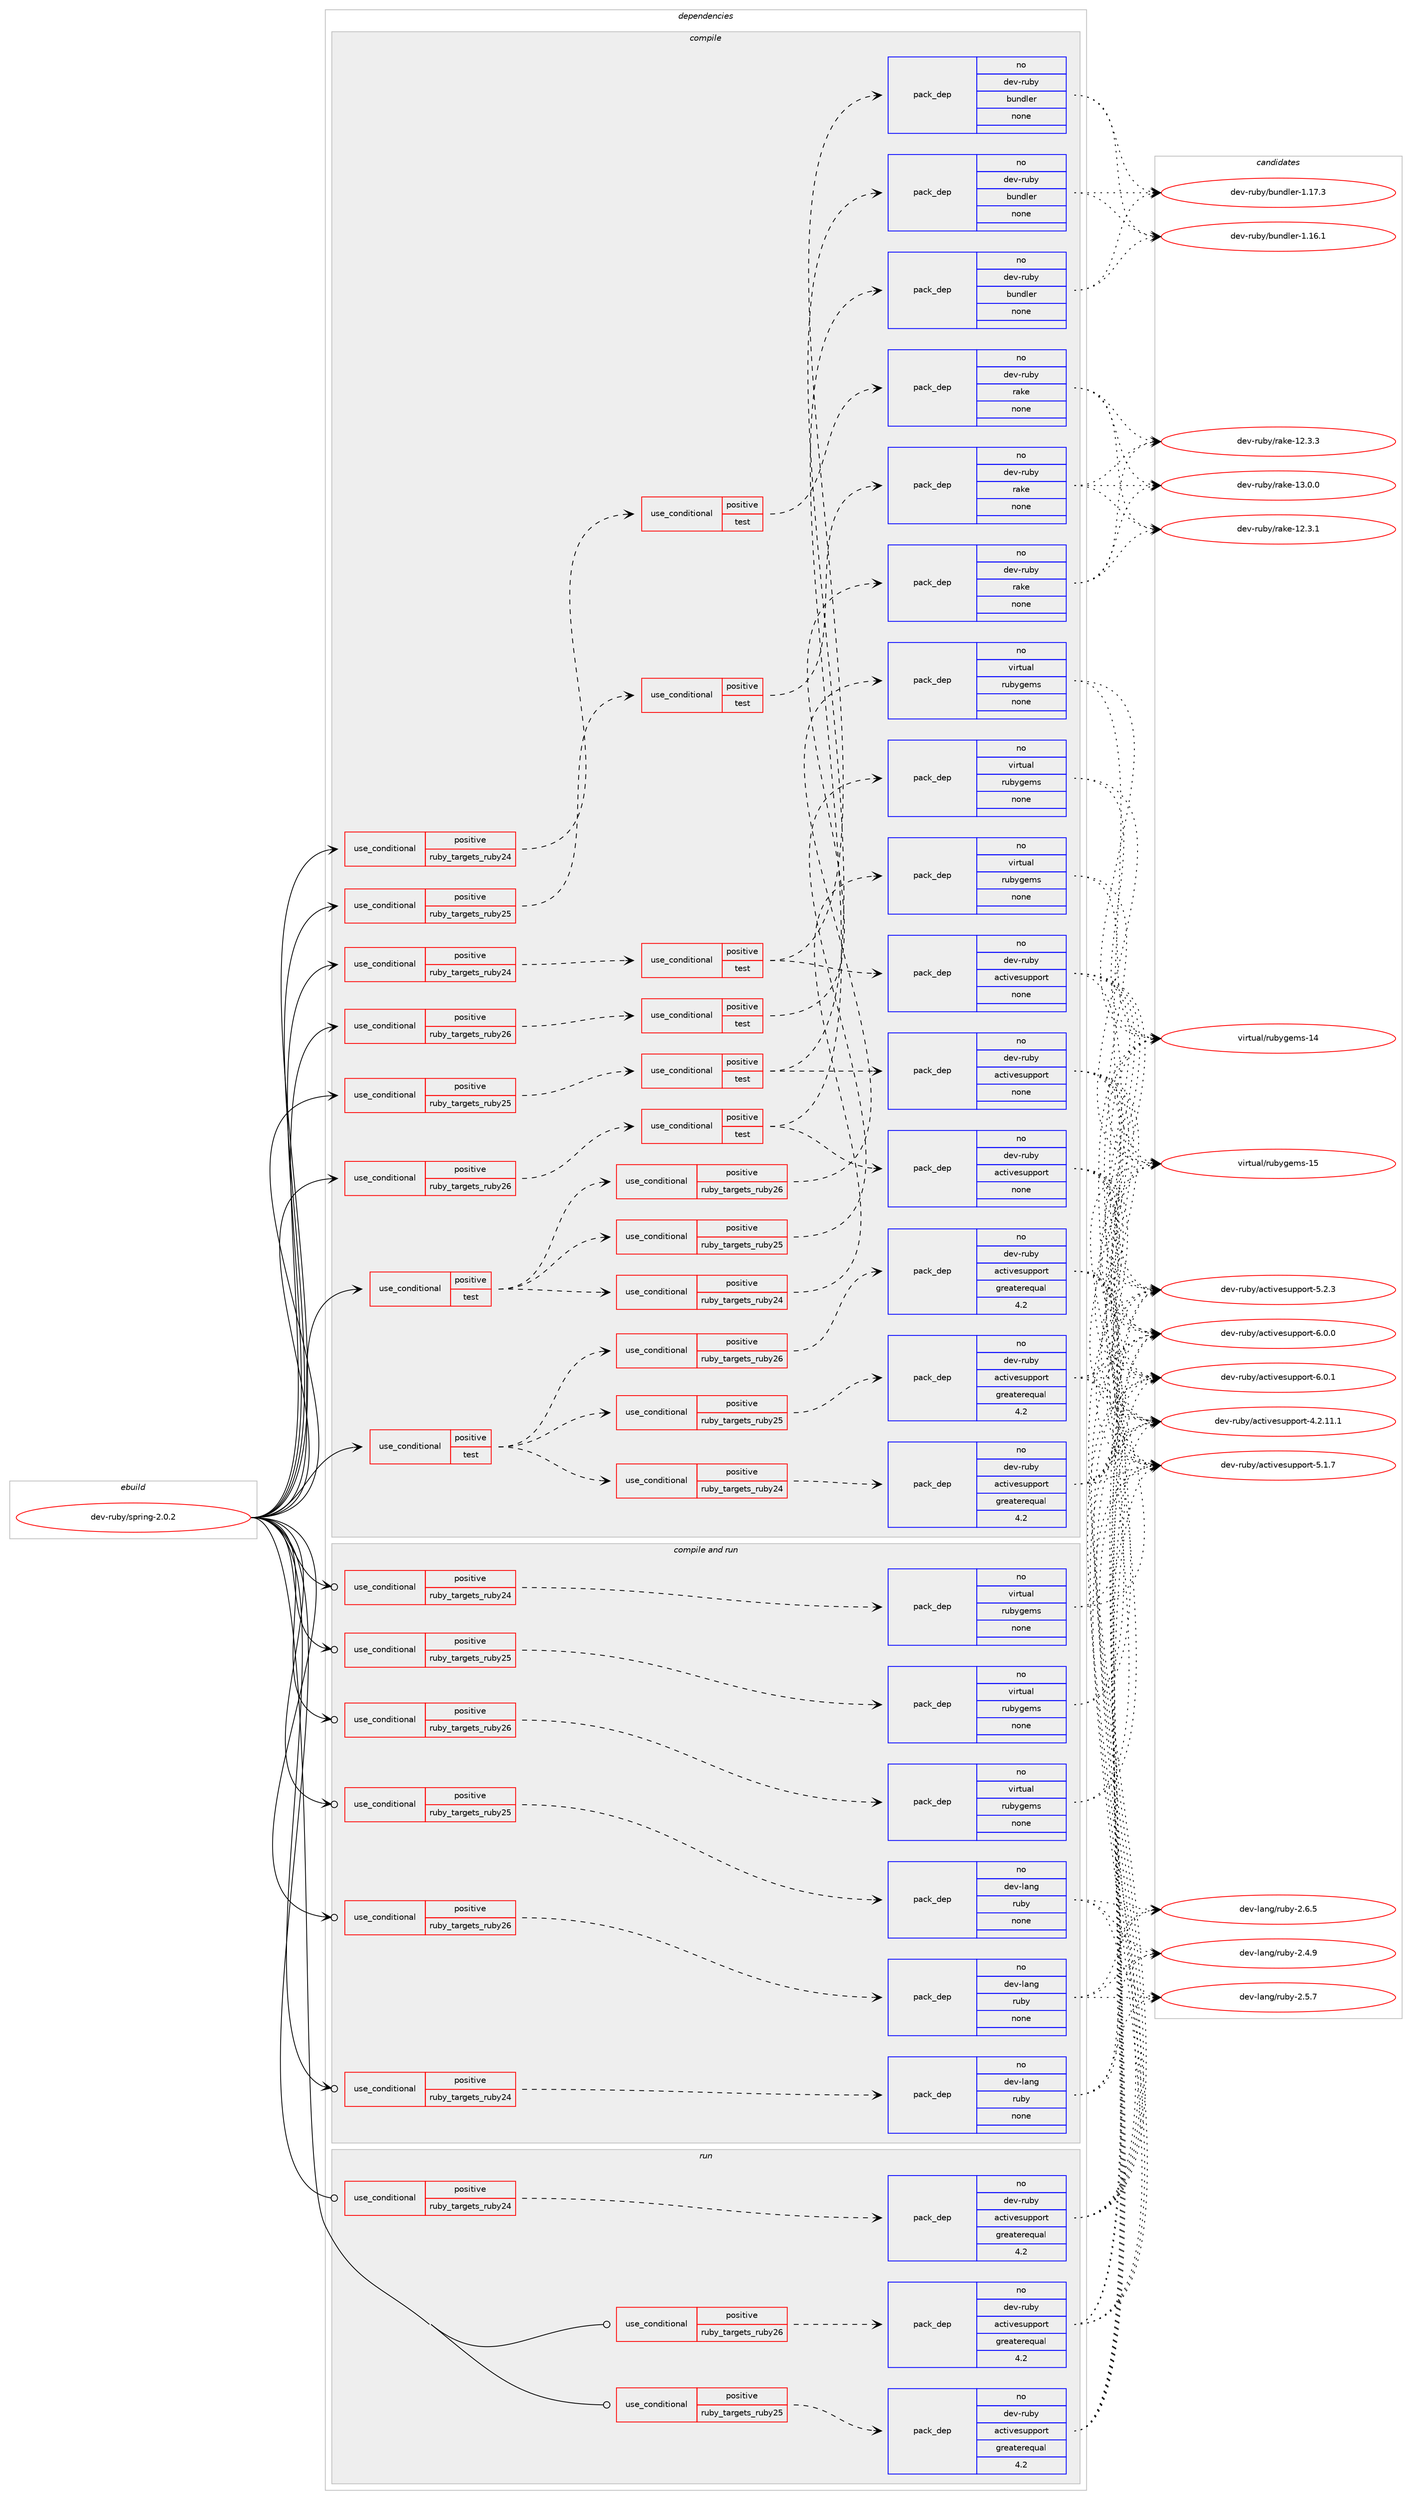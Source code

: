 digraph prolog {

# *************
# Graph options
# *************

newrank=true;
concentrate=true;
compound=true;
graph [rankdir=LR,fontname=Helvetica,fontsize=10,ranksep=1.5];#, ranksep=2.5, nodesep=0.2];
edge  [arrowhead=vee];
node  [fontname=Helvetica,fontsize=10];

# **********
# The ebuild
# **********

subgraph cluster_leftcol {
color=gray;
rank=same;
label=<<i>ebuild</i>>;
id [label="dev-ruby/spring-2.0.2", color=red, width=4, href="../dev-ruby/spring-2.0.2.svg"];
}

# ****************
# The dependencies
# ****************

subgraph cluster_midcol {
color=gray;
label=<<i>dependencies</i>>;
subgraph cluster_compile {
fillcolor="#eeeeee";
style=filled;
label=<<i>compile</i>>;
subgraph cond178548 {
dependency717812 [label=<<TABLE BORDER="0" CELLBORDER="1" CELLSPACING="0" CELLPADDING="4"><TR><TD ROWSPAN="3" CELLPADDING="10">use_conditional</TD></TR><TR><TD>positive</TD></TR><TR><TD>ruby_targets_ruby24</TD></TR></TABLE>>, shape=none, color=red];
subgraph cond178549 {
dependency717813 [label=<<TABLE BORDER="0" CELLBORDER="1" CELLSPACING="0" CELLPADDING="4"><TR><TD ROWSPAN="3" CELLPADDING="10">use_conditional</TD></TR><TR><TD>positive</TD></TR><TR><TD>test</TD></TR></TABLE>>, shape=none, color=red];
subgraph pack527218 {
dependency717814 [label=<<TABLE BORDER="0" CELLBORDER="1" CELLSPACING="0" CELLPADDING="4" WIDTH="220"><TR><TD ROWSPAN="6" CELLPADDING="30">pack_dep</TD></TR><TR><TD WIDTH="110">no</TD></TR><TR><TD>dev-ruby</TD></TR><TR><TD>bundler</TD></TR><TR><TD>none</TD></TR><TR><TD></TD></TR></TABLE>>, shape=none, color=blue];
}
dependency717813:e -> dependency717814:w [weight=20,style="dashed",arrowhead="vee"];
subgraph pack527219 {
dependency717815 [label=<<TABLE BORDER="0" CELLBORDER="1" CELLSPACING="0" CELLPADDING="4" WIDTH="220"><TR><TD ROWSPAN="6" CELLPADDING="30">pack_dep</TD></TR><TR><TD WIDTH="110">no</TD></TR><TR><TD>dev-ruby</TD></TR><TR><TD>activesupport</TD></TR><TR><TD>none</TD></TR><TR><TD></TD></TR></TABLE>>, shape=none, color=blue];
}
dependency717813:e -> dependency717815:w [weight=20,style="dashed",arrowhead="vee"];
}
dependency717812:e -> dependency717813:w [weight=20,style="dashed",arrowhead="vee"];
}
id:e -> dependency717812:w [weight=20,style="solid",arrowhead="vee"];
subgraph cond178550 {
dependency717816 [label=<<TABLE BORDER="0" CELLBORDER="1" CELLSPACING="0" CELLPADDING="4"><TR><TD ROWSPAN="3" CELLPADDING="10">use_conditional</TD></TR><TR><TD>positive</TD></TR><TR><TD>ruby_targets_ruby24</TD></TR></TABLE>>, shape=none, color=red];
subgraph cond178551 {
dependency717817 [label=<<TABLE BORDER="0" CELLBORDER="1" CELLSPACING="0" CELLPADDING="4"><TR><TD ROWSPAN="3" CELLPADDING="10">use_conditional</TD></TR><TR><TD>positive</TD></TR><TR><TD>test</TD></TR></TABLE>>, shape=none, color=red];
subgraph pack527220 {
dependency717818 [label=<<TABLE BORDER="0" CELLBORDER="1" CELLSPACING="0" CELLPADDING="4" WIDTH="220"><TR><TD ROWSPAN="6" CELLPADDING="30">pack_dep</TD></TR><TR><TD WIDTH="110">no</TD></TR><TR><TD>dev-ruby</TD></TR><TR><TD>rake</TD></TR><TR><TD>none</TD></TR><TR><TD></TD></TR></TABLE>>, shape=none, color=blue];
}
dependency717817:e -> dependency717818:w [weight=20,style="dashed",arrowhead="vee"];
}
dependency717816:e -> dependency717817:w [weight=20,style="dashed",arrowhead="vee"];
}
id:e -> dependency717816:w [weight=20,style="solid",arrowhead="vee"];
subgraph cond178552 {
dependency717819 [label=<<TABLE BORDER="0" CELLBORDER="1" CELLSPACING="0" CELLPADDING="4"><TR><TD ROWSPAN="3" CELLPADDING="10">use_conditional</TD></TR><TR><TD>positive</TD></TR><TR><TD>ruby_targets_ruby25</TD></TR></TABLE>>, shape=none, color=red];
subgraph cond178553 {
dependency717820 [label=<<TABLE BORDER="0" CELLBORDER="1" CELLSPACING="0" CELLPADDING="4"><TR><TD ROWSPAN="3" CELLPADDING="10">use_conditional</TD></TR><TR><TD>positive</TD></TR><TR><TD>test</TD></TR></TABLE>>, shape=none, color=red];
subgraph pack527221 {
dependency717821 [label=<<TABLE BORDER="0" CELLBORDER="1" CELLSPACING="0" CELLPADDING="4" WIDTH="220"><TR><TD ROWSPAN="6" CELLPADDING="30">pack_dep</TD></TR><TR><TD WIDTH="110">no</TD></TR><TR><TD>dev-ruby</TD></TR><TR><TD>bundler</TD></TR><TR><TD>none</TD></TR><TR><TD></TD></TR></TABLE>>, shape=none, color=blue];
}
dependency717820:e -> dependency717821:w [weight=20,style="dashed",arrowhead="vee"];
subgraph pack527222 {
dependency717822 [label=<<TABLE BORDER="0" CELLBORDER="1" CELLSPACING="0" CELLPADDING="4" WIDTH="220"><TR><TD ROWSPAN="6" CELLPADDING="30">pack_dep</TD></TR><TR><TD WIDTH="110">no</TD></TR><TR><TD>dev-ruby</TD></TR><TR><TD>activesupport</TD></TR><TR><TD>none</TD></TR><TR><TD></TD></TR></TABLE>>, shape=none, color=blue];
}
dependency717820:e -> dependency717822:w [weight=20,style="dashed",arrowhead="vee"];
}
dependency717819:e -> dependency717820:w [weight=20,style="dashed",arrowhead="vee"];
}
id:e -> dependency717819:w [weight=20,style="solid",arrowhead="vee"];
subgraph cond178554 {
dependency717823 [label=<<TABLE BORDER="0" CELLBORDER="1" CELLSPACING="0" CELLPADDING="4"><TR><TD ROWSPAN="3" CELLPADDING="10">use_conditional</TD></TR><TR><TD>positive</TD></TR><TR><TD>ruby_targets_ruby25</TD></TR></TABLE>>, shape=none, color=red];
subgraph cond178555 {
dependency717824 [label=<<TABLE BORDER="0" CELLBORDER="1" CELLSPACING="0" CELLPADDING="4"><TR><TD ROWSPAN="3" CELLPADDING="10">use_conditional</TD></TR><TR><TD>positive</TD></TR><TR><TD>test</TD></TR></TABLE>>, shape=none, color=red];
subgraph pack527223 {
dependency717825 [label=<<TABLE BORDER="0" CELLBORDER="1" CELLSPACING="0" CELLPADDING="4" WIDTH="220"><TR><TD ROWSPAN="6" CELLPADDING="30">pack_dep</TD></TR><TR><TD WIDTH="110">no</TD></TR><TR><TD>dev-ruby</TD></TR><TR><TD>rake</TD></TR><TR><TD>none</TD></TR><TR><TD></TD></TR></TABLE>>, shape=none, color=blue];
}
dependency717824:e -> dependency717825:w [weight=20,style="dashed",arrowhead="vee"];
}
dependency717823:e -> dependency717824:w [weight=20,style="dashed",arrowhead="vee"];
}
id:e -> dependency717823:w [weight=20,style="solid",arrowhead="vee"];
subgraph cond178556 {
dependency717826 [label=<<TABLE BORDER="0" CELLBORDER="1" CELLSPACING="0" CELLPADDING="4"><TR><TD ROWSPAN="3" CELLPADDING="10">use_conditional</TD></TR><TR><TD>positive</TD></TR><TR><TD>ruby_targets_ruby26</TD></TR></TABLE>>, shape=none, color=red];
subgraph cond178557 {
dependency717827 [label=<<TABLE BORDER="0" CELLBORDER="1" CELLSPACING="0" CELLPADDING="4"><TR><TD ROWSPAN="3" CELLPADDING="10">use_conditional</TD></TR><TR><TD>positive</TD></TR><TR><TD>test</TD></TR></TABLE>>, shape=none, color=red];
subgraph pack527224 {
dependency717828 [label=<<TABLE BORDER="0" CELLBORDER="1" CELLSPACING="0" CELLPADDING="4" WIDTH="220"><TR><TD ROWSPAN="6" CELLPADDING="30">pack_dep</TD></TR><TR><TD WIDTH="110">no</TD></TR><TR><TD>dev-ruby</TD></TR><TR><TD>bundler</TD></TR><TR><TD>none</TD></TR><TR><TD></TD></TR></TABLE>>, shape=none, color=blue];
}
dependency717827:e -> dependency717828:w [weight=20,style="dashed",arrowhead="vee"];
subgraph pack527225 {
dependency717829 [label=<<TABLE BORDER="0" CELLBORDER="1" CELLSPACING="0" CELLPADDING="4" WIDTH="220"><TR><TD ROWSPAN="6" CELLPADDING="30">pack_dep</TD></TR><TR><TD WIDTH="110">no</TD></TR><TR><TD>dev-ruby</TD></TR><TR><TD>activesupport</TD></TR><TR><TD>none</TD></TR><TR><TD></TD></TR></TABLE>>, shape=none, color=blue];
}
dependency717827:e -> dependency717829:w [weight=20,style="dashed",arrowhead="vee"];
}
dependency717826:e -> dependency717827:w [weight=20,style="dashed",arrowhead="vee"];
}
id:e -> dependency717826:w [weight=20,style="solid",arrowhead="vee"];
subgraph cond178558 {
dependency717830 [label=<<TABLE BORDER="0" CELLBORDER="1" CELLSPACING="0" CELLPADDING="4"><TR><TD ROWSPAN="3" CELLPADDING="10">use_conditional</TD></TR><TR><TD>positive</TD></TR><TR><TD>ruby_targets_ruby26</TD></TR></TABLE>>, shape=none, color=red];
subgraph cond178559 {
dependency717831 [label=<<TABLE BORDER="0" CELLBORDER="1" CELLSPACING="0" CELLPADDING="4"><TR><TD ROWSPAN="3" CELLPADDING="10">use_conditional</TD></TR><TR><TD>positive</TD></TR><TR><TD>test</TD></TR></TABLE>>, shape=none, color=red];
subgraph pack527226 {
dependency717832 [label=<<TABLE BORDER="0" CELLBORDER="1" CELLSPACING="0" CELLPADDING="4" WIDTH="220"><TR><TD ROWSPAN="6" CELLPADDING="30">pack_dep</TD></TR><TR><TD WIDTH="110">no</TD></TR><TR><TD>dev-ruby</TD></TR><TR><TD>rake</TD></TR><TR><TD>none</TD></TR><TR><TD></TD></TR></TABLE>>, shape=none, color=blue];
}
dependency717831:e -> dependency717832:w [weight=20,style="dashed",arrowhead="vee"];
}
dependency717830:e -> dependency717831:w [weight=20,style="dashed",arrowhead="vee"];
}
id:e -> dependency717830:w [weight=20,style="solid",arrowhead="vee"];
subgraph cond178560 {
dependency717833 [label=<<TABLE BORDER="0" CELLBORDER="1" CELLSPACING="0" CELLPADDING="4"><TR><TD ROWSPAN="3" CELLPADDING="10">use_conditional</TD></TR><TR><TD>positive</TD></TR><TR><TD>test</TD></TR></TABLE>>, shape=none, color=red];
subgraph cond178561 {
dependency717834 [label=<<TABLE BORDER="0" CELLBORDER="1" CELLSPACING="0" CELLPADDING="4"><TR><TD ROWSPAN="3" CELLPADDING="10">use_conditional</TD></TR><TR><TD>positive</TD></TR><TR><TD>ruby_targets_ruby24</TD></TR></TABLE>>, shape=none, color=red];
subgraph pack527227 {
dependency717835 [label=<<TABLE BORDER="0" CELLBORDER="1" CELLSPACING="0" CELLPADDING="4" WIDTH="220"><TR><TD ROWSPAN="6" CELLPADDING="30">pack_dep</TD></TR><TR><TD WIDTH="110">no</TD></TR><TR><TD>dev-ruby</TD></TR><TR><TD>activesupport</TD></TR><TR><TD>greaterequal</TD></TR><TR><TD>4.2</TD></TR></TABLE>>, shape=none, color=blue];
}
dependency717834:e -> dependency717835:w [weight=20,style="dashed",arrowhead="vee"];
}
dependency717833:e -> dependency717834:w [weight=20,style="dashed",arrowhead="vee"];
subgraph cond178562 {
dependency717836 [label=<<TABLE BORDER="0" CELLBORDER="1" CELLSPACING="0" CELLPADDING="4"><TR><TD ROWSPAN="3" CELLPADDING="10">use_conditional</TD></TR><TR><TD>positive</TD></TR><TR><TD>ruby_targets_ruby25</TD></TR></TABLE>>, shape=none, color=red];
subgraph pack527228 {
dependency717837 [label=<<TABLE BORDER="0" CELLBORDER="1" CELLSPACING="0" CELLPADDING="4" WIDTH="220"><TR><TD ROWSPAN="6" CELLPADDING="30">pack_dep</TD></TR><TR><TD WIDTH="110">no</TD></TR><TR><TD>dev-ruby</TD></TR><TR><TD>activesupport</TD></TR><TR><TD>greaterequal</TD></TR><TR><TD>4.2</TD></TR></TABLE>>, shape=none, color=blue];
}
dependency717836:e -> dependency717837:w [weight=20,style="dashed",arrowhead="vee"];
}
dependency717833:e -> dependency717836:w [weight=20,style="dashed",arrowhead="vee"];
subgraph cond178563 {
dependency717838 [label=<<TABLE BORDER="0" CELLBORDER="1" CELLSPACING="0" CELLPADDING="4"><TR><TD ROWSPAN="3" CELLPADDING="10">use_conditional</TD></TR><TR><TD>positive</TD></TR><TR><TD>ruby_targets_ruby26</TD></TR></TABLE>>, shape=none, color=red];
subgraph pack527229 {
dependency717839 [label=<<TABLE BORDER="0" CELLBORDER="1" CELLSPACING="0" CELLPADDING="4" WIDTH="220"><TR><TD ROWSPAN="6" CELLPADDING="30">pack_dep</TD></TR><TR><TD WIDTH="110">no</TD></TR><TR><TD>dev-ruby</TD></TR><TR><TD>activesupport</TD></TR><TR><TD>greaterequal</TD></TR><TR><TD>4.2</TD></TR></TABLE>>, shape=none, color=blue];
}
dependency717838:e -> dependency717839:w [weight=20,style="dashed",arrowhead="vee"];
}
dependency717833:e -> dependency717838:w [weight=20,style="dashed",arrowhead="vee"];
}
id:e -> dependency717833:w [weight=20,style="solid",arrowhead="vee"];
subgraph cond178564 {
dependency717840 [label=<<TABLE BORDER="0" CELLBORDER="1" CELLSPACING="0" CELLPADDING="4"><TR><TD ROWSPAN="3" CELLPADDING="10">use_conditional</TD></TR><TR><TD>positive</TD></TR><TR><TD>test</TD></TR></TABLE>>, shape=none, color=red];
subgraph cond178565 {
dependency717841 [label=<<TABLE BORDER="0" CELLBORDER="1" CELLSPACING="0" CELLPADDING="4"><TR><TD ROWSPAN="3" CELLPADDING="10">use_conditional</TD></TR><TR><TD>positive</TD></TR><TR><TD>ruby_targets_ruby24</TD></TR></TABLE>>, shape=none, color=red];
subgraph pack527230 {
dependency717842 [label=<<TABLE BORDER="0" CELLBORDER="1" CELLSPACING="0" CELLPADDING="4" WIDTH="220"><TR><TD ROWSPAN="6" CELLPADDING="30">pack_dep</TD></TR><TR><TD WIDTH="110">no</TD></TR><TR><TD>virtual</TD></TR><TR><TD>rubygems</TD></TR><TR><TD>none</TD></TR><TR><TD></TD></TR></TABLE>>, shape=none, color=blue];
}
dependency717841:e -> dependency717842:w [weight=20,style="dashed",arrowhead="vee"];
}
dependency717840:e -> dependency717841:w [weight=20,style="dashed",arrowhead="vee"];
subgraph cond178566 {
dependency717843 [label=<<TABLE BORDER="0" CELLBORDER="1" CELLSPACING="0" CELLPADDING="4"><TR><TD ROWSPAN="3" CELLPADDING="10">use_conditional</TD></TR><TR><TD>positive</TD></TR><TR><TD>ruby_targets_ruby25</TD></TR></TABLE>>, shape=none, color=red];
subgraph pack527231 {
dependency717844 [label=<<TABLE BORDER="0" CELLBORDER="1" CELLSPACING="0" CELLPADDING="4" WIDTH="220"><TR><TD ROWSPAN="6" CELLPADDING="30">pack_dep</TD></TR><TR><TD WIDTH="110">no</TD></TR><TR><TD>virtual</TD></TR><TR><TD>rubygems</TD></TR><TR><TD>none</TD></TR><TR><TD></TD></TR></TABLE>>, shape=none, color=blue];
}
dependency717843:e -> dependency717844:w [weight=20,style="dashed",arrowhead="vee"];
}
dependency717840:e -> dependency717843:w [weight=20,style="dashed",arrowhead="vee"];
subgraph cond178567 {
dependency717845 [label=<<TABLE BORDER="0" CELLBORDER="1" CELLSPACING="0" CELLPADDING="4"><TR><TD ROWSPAN="3" CELLPADDING="10">use_conditional</TD></TR><TR><TD>positive</TD></TR><TR><TD>ruby_targets_ruby26</TD></TR></TABLE>>, shape=none, color=red];
subgraph pack527232 {
dependency717846 [label=<<TABLE BORDER="0" CELLBORDER="1" CELLSPACING="0" CELLPADDING="4" WIDTH="220"><TR><TD ROWSPAN="6" CELLPADDING="30">pack_dep</TD></TR><TR><TD WIDTH="110">no</TD></TR><TR><TD>virtual</TD></TR><TR><TD>rubygems</TD></TR><TR><TD>none</TD></TR><TR><TD></TD></TR></TABLE>>, shape=none, color=blue];
}
dependency717845:e -> dependency717846:w [weight=20,style="dashed",arrowhead="vee"];
}
dependency717840:e -> dependency717845:w [weight=20,style="dashed",arrowhead="vee"];
}
id:e -> dependency717840:w [weight=20,style="solid",arrowhead="vee"];
}
subgraph cluster_compileandrun {
fillcolor="#eeeeee";
style=filled;
label=<<i>compile and run</i>>;
subgraph cond178568 {
dependency717847 [label=<<TABLE BORDER="0" CELLBORDER="1" CELLSPACING="0" CELLPADDING="4"><TR><TD ROWSPAN="3" CELLPADDING="10">use_conditional</TD></TR><TR><TD>positive</TD></TR><TR><TD>ruby_targets_ruby24</TD></TR></TABLE>>, shape=none, color=red];
subgraph pack527233 {
dependency717848 [label=<<TABLE BORDER="0" CELLBORDER="1" CELLSPACING="0" CELLPADDING="4" WIDTH="220"><TR><TD ROWSPAN="6" CELLPADDING="30">pack_dep</TD></TR><TR><TD WIDTH="110">no</TD></TR><TR><TD>dev-lang</TD></TR><TR><TD>ruby</TD></TR><TR><TD>none</TD></TR><TR><TD></TD></TR></TABLE>>, shape=none, color=blue];
}
dependency717847:e -> dependency717848:w [weight=20,style="dashed",arrowhead="vee"];
}
id:e -> dependency717847:w [weight=20,style="solid",arrowhead="odotvee"];
subgraph cond178569 {
dependency717849 [label=<<TABLE BORDER="0" CELLBORDER="1" CELLSPACING="0" CELLPADDING="4"><TR><TD ROWSPAN="3" CELLPADDING="10">use_conditional</TD></TR><TR><TD>positive</TD></TR><TR><TD>ruby_targets_ruby24</TD></TR></TABLE>>, shape=none, color=red];
subgraph pack527234 {
dependency717850 [label=<<TABLE BORDER="0" CELLBORDER="1" CELLSPACING="0" CELLPADDING="4" WIDTH="220"><TR><TD ROWSPAN="6" CELLPADDING="30">pack_dep</TD></TR><TR><TD WIDTH="110">no</TD></TR><TR><TD>virtual</TD></TR><TR><TD>rubygems</TD></TR><TR><TD>none</TD></TR><TR><TD></TD></TR></TABLE>>, shape=none, color=blue];
}
dependency717849:e -> dependency717850:w [weight=20,style="dashed",arrowhead="vee"];
}
id:e -> dependency717849:w [weight=20,style="solid",arrowhead="odotvee"];
subgraph cond178570 {
dependency717851 [label=<<TABLE BORDER="0" CELLBORDER="1" CELLSPACING="0" CELLPADDING="4"><TR><TD ROWSPAN="3" CELLPADDING="10">use_conditional</TD></TR><TR><TD>positive</TD></TR><TR><TD>ruby_targets_ruby25</TD></TR></TABLE>>, shape=none, color=red];
subgraph pack527235 {
dependency717852 [label=<<TABLE BORDER="0" CELLBORDER="1" CELLSPACING="0" CELLPADDING="4" WIDTH="220"><TR><TD ROWSPAN="6" CELLPADDING="30">pack_dep</TD></TR><TR><TD WIDTH="110">no</TD></TR><TR><TD>dev-lang</TD></TR><TR><TD>ruby</TD></TR><TR><TD>none</TD></TR><TR><TD></TD></TR></TABLE>>, shape=none, color=blue];
}
dependency717851:e -> dependency717852:w [weight=20,style="dashed",arrowhead="vee"];
}
id:e -> dependency717851:w [weight=20,style="solid",arrowhead="odotvee"];
subgraph cond178571 {
dependency717853 [label=<<TABLE BORDER="0" CELLBORDER="1" CELLSPACING="0" CELLPADDING="4"><TR><TD ROWSPAN="3" CELLPADDING="10">use_conditional</TD></TR><TR><TD>positive</TD></TR><TR><TD>ruby_targets_ruby25</TD></TR></TABLE>>, shape=none, color=red];
subgraph pack527236 {
dependency717854 [label=<<TABLE BORDER="0" CELLBORDER="1" CELLSPACING="0" CELLPADDING="4" WIDTH="220"><TR><TD ROWSPAN="6" CELLPADDING="30">pack_dep</TD></TR><TR><TD WIDTH="110">no</TD></TR><TR><TD>virtual</TD></TR><TR><TD>rubygems</TD></TR><TR><TD>none</TD></TR><TR><TD></TD></TR></TABLE>>, shape=none, color=blue];
}
dependency717853:e -> dependency717854:w [weight=20,style="dashed",arrowhead="vee"];
}
id:e -> dependency717853:w [weight=20,style="solid",arrowhead="odotvee"];
subgraph cond178572 {
dependency717855 [label=<<TABLE BORDER="0" CELLBORDER="1" CELLSPACING="0" CELLPADDING="4"><TR><TD ROWSPAN="3" CELLPADDING="10">use_conditional</TD></TR><TR><TD>positive</TD></TR><TR><TD>ruby_targets_ruby26</TD></TR></TABLE>>, shape=none, color=red];
subgraph pack527237 {
dependency717856 [label=<<TABLE BORDER="0" CELLBORDER="1" CELLSPACING="0" CELLPADDING="4" WIDTH="220"><TR><TD ROWSPAN="6" CELLPADDING="30">pack_dep</TD></TR><TR><TD WIDTH="110">no</TD></TR><TR><TD>dev-lang</TD></TR><TR><TD>ruby</TD></TR><TR><TD>none</TD></TR><TR><TD></TD></TR></TABLE>>, shape=none, color=blue];
}
dependency717855:e -> dependency717856:w [weight=20,style="dashed",arrowhead="vee"];
}
id:e -> dependency717855:w [weight=20,style="solid",arrowhead="odotvee"];
subgraph cond178573 {
dependency717857 [label=<<TABLE BORDER="0" CELLBORDER="1" CELLSPACING="0" CELLPADDING="4"><TR><TD ROWSPAN="3" CELLPADDING="10">use_conditional</TD></TR><TR><TD>positive</TD></TR><TR><TD>ruby_targets_ruby26</TD></TR></TABLE>>, shape=none, color=red];
subgraph pack527238 {
dependency717858 [label=<<TABLE BORDER="0" CELLBORDER="1" CELLSPACING="0" CELLPADDING="4" WIDTH="220"><TR><TD ROWSPAN="6" CELLPADDING="30">pack_dep</TD></TR><TR><TD WIDTH="110">no</TD></TR><TR><TD>virtual</TD></TR><TR><TD>rubygems</TD></TR><TR><TD>none</TD></TR><TR><TD></TD></TR></TABLE>>, shape=none, color=blue];
}
dependency717857:e -> dependency717858:w [weight=20,style="dashed",arrowhead="vee"];
}
id:e -> dependency717857:w [weight=20,style="solid",arrowhead="odotvee"];
}
subgraph cluster_run {
fillcolor="#eeeeee";
style=filled;
label=<<i>run</i>>;
subgraph cond178574 {
dependency717859 [label=<<TABLE BORDER="0" CELLBORDER="1" CELLSPACING="0" CELLPADDING="4"><TR><TD ROWSPAN="3" CELLPADDING="10">use_conditional</TD></TR><TR><TD>positive</TD></TR><TR><TD>ruby_targets_ruby24</TD></TR></TABLE>>, shape=none, color=red];
subgraph pack527239 {
dependency717860 [label=<<TABLE BORDER="0" CELLBORDER="1" CELLSPACING="0" CELLPADDING="4" WIDTH="220"><TR><TD ROWSPAN="6" CELLPADDING="30">pack_dep</TD></TR><TR><TD WIDTH="110">no</TD></TR><TR><TD>dev-ruby</TD></TR><TR><TD>activesupport</TD></TR><TR><TD>greaterequal</TD></TR><TR><TD>4.2</TD></TR></TABLE>>, shape=none, color=blue];
}
dependency717859:e -> dependency717860:w [weight=20,style="dashed",arrowhead="vee"];
}
id:e -> dependency717859:w [weight=20,style="solid",arrowhead="odot"];
subgraph cond178575 {
dependency717861 [label=<<TABLE BORDER="0" CELLBORDER="1" CELLSPACING="0" CELLPADDING="4"><TR><TD ROWSPAN="3" CELLPADDING="10">use_conditional</TD></TR><TR><TD>positive</TD></TR><TR><TD>ruby_targets_ruby25</TD></TR></TABLE>>, shape=none, color=red];
subgraph pack527240 {
dependency717862 [label=<<TABLE BORDER="0" CELLBORDER="1" CELLSPACING="0" CELLPADDING="4" WIDTH="220"><TR><TD ROWSPAN="6" CELLPADDING="30">pack_dep</TD></TR><TR><TD WIDTH="110">no</TD></TR><TR><TD>dev-ruby</TD></TR><TR><TD>activesupport</TD></TR><TR><TD>greaterequal</TD></TR><TR><TD>4.2</TD></TR></TABLE>>, shape=none, color=blue];
}
dependency717861:e -> dependency717862:w [weight=20,style="dashed",arrowhead="vee"];
}
id:e -> dependency717861:w [weight=20,style="solid",arrowhead="odot"];
subgraph cond178576 {
dependency717863 [label=<<TABLE BORDER="0" CELLBORDER="1" CELLSPACING="0" CELLPADDING="4"><TR><TD ROWSPAN="3" CELLPADDING="10">use_conditional</TD></TR><TR><TD>positive</TD></TR><TR><TD>ruby_targets_ruby26</TD></TR></TABLE>>, shape=none, color=red];
subgraph pack527241 {
dependency717864 [label=<<TABLE BORDER="0" CELLBORDER="1" CELLSPACING="0" CELLPADDING="4" WIDTH="220"><TR><TD ROWSPAN="6" CELLPADDING="30">pack_dep</TD></TR><TR><TD WIDTH="110">no</TD></TR><TR><TD>dev-ruby</TD></TR><TR><TD>activesupport</TD></TR><TR><TD>greaterequal</TD></TR><TR><TD>4.2</TD></TR></TABLE>>, shape=none, color=blue];
}
dependency717863:e -> dependency717864:w [weight=20,style="dashed",arrowhead="vee"];
}
id:e -> dependency717863:w [weight=20,style="solid",arrowhead="odot"];
}
}

# **************
# The candidates
# **************

subgraph cluster_choices {
rank=same;
color=gray;
label=<<i>candidates</i>>;

subgraph choice527218 {
color=black;
nodesep=1;
choice1001011184511411798121479811711010010810111445494649544649 [label="dev-ruby/bundler-1.16.1", color=red, width=4,href="../dev-ruby/bundler-1.16.1.svg"];
choice1001011184511411798121479811711010010810111445494649554651 [label="dev-ruby/bundler-1.17.3", color=red, width=4,href="../dev-ruby/bundler-1.17.3.svg"];
dependency717814:e -> choice1001011184511411798121479811711010010810111445494649544649:w [style=dotted,weight="100"];
dependency717814:e -> choice1001011184511411798121479811711010010810111445494649554651:w [style=dotted,weight="100"];
}
subgraph choice527219 {
color=black;
nodesep=1;
choice1001011184511411798121479799116105118101115117112112111114116455246504649494649 [label="dev-ruby/activesupport-4.2.11.1", color=red, width=4,href="../dev-ruby/activesupport-4.2.11.1.svg"];
choice1001011184511411798121479799116105118101115117112112111114116455346494655 [label="dev-ruby/activesupport-5.1.7", color=red, width=4,href="../dev-ruby/activesupport-5.1.7.svg"];
choice1001011184511411798121479799116105118101115117112112111114116455346504651 [label="dev-ruby/activesupport-5.2.3", color=red, width=4,href="../dev-ruby/activesupport-5.2.3.svg"];
choice1001011184511411798121479799116105118101115117112112111114116455446484648 [label="dev-ruby/activesupport-6.0.0", color=red, width=4,href="../dev-ruby/activesupport-6.0.0.svg"];
choice1001011184511411798121479799116105118101115117112112111114116455446484649 [label="dev-ruby/activesupport-6.0.1", color=red, width=4,href="../dev-ruby/activesupport-6.0.1.svg"];
dependency717815:e -> choice1001011184511411798121479799116105118101115117112112111114116455246504649494649:w [style=dotted,weight="100"];
dependency717815:e -> choice1001011184511411798121479799116105118101115117112112111114116455346494655:w [style=dotted,weight="100"];
dependency717815:e -> choice1001011184511411798121479799116105118101115117112112111114116455346504651:w [style=dotted,weight="100"];
dependency717815:e -> choice1001011184511411798121479799116105118101115117112112111114116455446484648:w [style=dotted,weight="100"];
dependency717815:e -> choice1001011184511411798121479799116105118101115117112112111114116455446484649:w [style=dotted,weight="100"];
}
subgraph choice527220 {
color=black;
nodesep=1;
choice1001011184511411798121471149710710145495046514649 [label="dev-ruby/rake-12.3.1", color=red, width=4,href="../dev-ruby/rake-12.3.1.svg"];
choice1001011184511411798121471149710710145495046514651 [label="dev-ruby/rake-12.3.3", color=red, width=4,href="../dev-ruby/rake-12.3.3.svg"];
choice1001011184511411798121471149710710145495146484648 [label="dev-ruby/rake-13.0.0", color=red, width=4,href="../dev-ruby/rake-13.0.0.svg"];
dependency717818:e -> choice1001011184511411798121471149710710145495046514649:w [style=dotted,weight="100"];
dependency717818:e -> choice1001011184511411798121471149710710145495046514651:w [style=dotted,weight="100"];
dependency717818:e -> choice1001011184511411798121471149710710145495146484648:w [style=dotted,weight="100"];
}
subgraph choice527221 {
color=black;
nodesep=1;
choice1001011184511411798121479811711010010810111445494649544649 [label="dev-ruby/bundler-1.16.1", color=red, width=4,href="../dev-ruby/bundler-1.16.1.svg"];
choice1001011184511411798121479811711010010810111445494649554651 [label="dev-ruby/bundler-1.17.3", color=red, width=4,href="../dev-ruby/bundler-1.17.3.svg"];
dependency717821:e -> choice1001011184511411798121479811711010010810111445494649544649:w [style=dotted,weight="100"];
dependency717821:e -> choice1001011184511411798121479811711010010810111445494649554651:w [style=dotted,weight="100"];
}
subgraph choice527222 {
color=black;
nodesep=1;
choice1001011184511411798121479799116105118101115117112112111114116455246504649494649 [label="dev-ruby/activesupport-4.2.11.1", color=red, width=4,href="../dev-ruby/activesupport-4.2.11.1.svg"];
choice1001011184511411798121479799116105118101115117112112111114116455346494655 [label="dev-ruby/activesupport-5.1.7", color=red, width=4,href="../dev-ruby/activesupport-5.1.7.svg"];
choice1001011184511411798121479799116105118101115117112112111114116455346504651 [label="dev-ruby/activesupport-5.2.3", color=red, width=4,href="../dev-ruby/activesupport-5.2.3.svg"];
choice1001011184511411798121479799116105118101115117112112111114116455446484648 [label="dev-ruby/activesupport-6.0.0", color=red, width=4,href="../dev-ruby/activesupport-6.0.0.svg"];
choice1001011184511411798121479799116105118101115117112112111114116455446484649 [label="dev-ruby/activesupport-6.0.1", color=red, width=4,href="../dev-ruby/activesupport-6.0.1.svg"];
dependency717822:e -> choice1001011184511411798121479799116105118101115117112112111114116455246504649494649:w [style=dotted,weight="100"];
dependency717822:e -> choice1001011184511411798121479799116105118101115117112112111114116455346494655:w [style=dotted,weight="100"];
dependency717822:e -> choice1001011184511411798121479799116105118101115117112112111114116455346504651:w [style=dotted,weight="100"];
dependency717822:e -> choice1001011184511411798121479799116105118101115117112112111114116455446484648:w [style=dotted,weight="100"];
dependency717822:e -> choice1001011184511411798121479799116105118101115117112112111114116455446484649:w [style=dotted,weight="100"];
}
subgraph choice527223 {
color=black;
nodesep=1;
choice1001011184511411798121471149710710145495046514649 [label="dev-ruby/rake-12.3.1", color=red, width=4,href="../dev-ruby/rake-12.3.1.svg"];
choice1001011184511411798121471149710710145495046514651 [label="dev-ruby/rake-12.3.3", color=red, width=4,href="../dev-ruby/rake-12.3.3.svg"];
choice1001011184511411798121471149710710145495146484648 [label="dev-ruby/rake-13.0.0", color=red, width=4,href="../dev-ruby/rake-13.0.0.svg"];
dependency717825:e -> choice1001011184511411798121471149710710145495046514649:w [style=dotted,weight="100"];
dependency717825:e -> choice1001011184511411798121471149710710145495046514651:w [style=dotted,weight="100"];
dependency717825:e -> choice1001011184511411798121471149710710145495146484648:w [style=dotted,weight="100"];
}
subgraph choice527224 {
color=black;
nodesep=1;
choice1001011184511411798121479811711010010810111445494649544649 [label="dev-ruby/bundler-1.16.1", color=red, width=4,href="../dev-ruby/bundler-1.16.1.svg"];
choice1001011184511411798121479811711010010810111445494649554651 [label="dev-ruby/bundler-1.17.3", color=red, width=4,href="../dev-ruby/bundler-1.17.3.svg"];
dependency717828:e -> choice1001011184511411798121479811711010010810111445494649544649:w [style=dotted,weight="100"];
dependency717828:e -> choice1001011184511411798121479811711010010810111445494649554651:w [style=dotted,weight="100"];
}
subgraph choice527225 {
color=black;
nodesep=1;
choice1001011184511411798121479799116105118101115117112112111114116455246504649494649 [label="dev-ruby/activesupport-4.2.11.1", color=red, width=4,href="../dev-ruby/activesupport-4.2.11.1.svg"];
choice1001011184511411798121479799116105118101115117112112111114116455346494655 [label="dev-ruby/activesupport-5.1.7", color=red, width=4,href="../dev-ruby/activesupport-5.1.7.svg"];
choice1001011184511411798121479799116105118101115117112112111114116455346504651 [label="dev-ruby/activesupport-5.2.3", color=red, width=4,href="../dev-ruby/activesupport-5.2.3.svg"];
choice1001011184511411798121479799116105118101115117112112111114116455446484648 [label="dev-ruby/activesupport-6.0.0", color=red, width=4,href="../dev-ruby/activesupport-6.0.0.svg"];
choice1001011184511411798121479799116105118101115117112112111114116455446484649 [label="dev-ruby/activesupport-6.0.1", color=red, width=4,href="../dev-ruby/activesupport-6.0.1.svg"];
dependency717829:e -> choice1001011184511411798121479799116105118101115117112112111114116455246504649494649:w [style=dotted,weight="100"];
dependency717829:e -> choice1001011184511411798121479799116105118101115117112112111114116455346494655:w [style=dotted,weight="100"];
dependency717829:e -> choice1001011184511411798121479799116105118101115117112112111114116455346504651:w [style=dotted,weight="100"];
dependency717829:e -> choice1001011184511411798121479799116105118101115117112112111114116455446484648:w [style=dotted,weight="100"];
dependency717829:e -> choice1001011184511411798121479799116105118101115117112112111114116455446484649:w [style=dotted,weight="100"];
}
subgraph choice527226 {
color=black;
nodesep=1;
choice1001011184511411798121471149710710145495046514649 [label="dev-ruby/rake-12.3.1", color=red, width=4,href="../dev-ruby/rake-12.3.1.svg"];
choice1001011184511411798121471149710710145495046514651 [label="dev-ruby/rake-12.3.3", color=red, width=4,href="../dev-ruby/rake-12.3.3.svg"];
choice1001011184511411798121471149710710145495146484648 [label="dev-ruby/rake-13.0.0", color=red, width=4,href="../dev-ruby/rake-13.0.0.svg"];
dependency717832:e -> choice1001011184511411798121471149710710145495046514649:w [style=dotted,weight="100"];
dependency717832:e -> choice1001011184511411798121471149710710145495046514651:w [style=dotted,weight="100"];
dependency717832:e -> choice1001011184511411798121471149710710145495146484648:w [style=dotted,weight="100"];
}
subgraph choice527227 {
color=black;
nodesep=1;
choice1001011184511411798121479799116105118101115117112112111114116455246504649494649 [label="dev-ruby/activesupport-4.2.11.1", color=red, width=4,href="../dev-ruby/activesupport-4.2.11.1.svg"];
choice1001011184511411798121479799116105118101115117112112111114116455346494655 [label="dev-ruby/activesupport-5.1.7", color=red, width=4,href="../dev-ruby/activesupport-5.1.7.svg"];
choice1001011184511411798121479799116105118101115117112112111114116455346504651 [label="dev-ruby/activesupport-5.2.3", color=red, width=4,href="../dev-ruby/activesupport-5.2.3.svg"];
choice1001011184511411798121479799116105118101115117112112111114116455446484648 [label="dev-ruby/activesupport-6.0.0", color=red, width=4,href="../dev-ruby/activesupport-6.0.0.svg"];
choice1001011184511411798121479799116105118101115117112112111114116455446484649 [label="dev-ruby/activesupport-6.0.1", color=red, width=4,href="../dev-ruby/activesupport-6.0.1.svg"];
dependency717835:e -> choice1001011184511411798121479799116105118101115117112112111114116455246504649494649:w [style=dotted,weight="100"];
dependency717835:e -> choice1001011184511411798121479799116105118101115117112112111114116455346494655:w [style=dotted,weight="100"];
dependency717835:e -> choice1001011184511411798121479799116105118101115117112112111114116455346504651:w [style=dotted,weight="100"];
dependency717835:e -> choice1001011184511411798121479799116105118101115117112112111114116455446484648:w [style=dotted,weight="100"];
dependency717835:e -> choice1001011184511411798121479799116105118101115117112112111114116455446484649:w [style=dotted,weight="100"];
}
subgraph choice527228 {
color=black;
nodesep=1;
choice1001011184511411798121479799116105118101115117112112111114116455246504649494649 [label="dev-ruby/activesupport-4.2.11.1", color=red, width=4,href="../dev-ruby/activesupport-4.2.11.1.svg"];
choice1001011184511411798121479799116105118101115117112112111114116455346494655 [label="dev-ruby/activesupport-5.1.7", color=red, width=4,href="../dev-ruby/activesupport-5.1.7.svg"];
choice1001011184511411798121479799116105118101115117112112111114116455346504651 [label="dev-ruby/activesupport-5.2.3", color=red, width=4,href="../dev-ruby/activesupport-5.2.3.svg"];
choice1001011184511411798121479799116105118101115117112112111114116455446484648 [label="dev-ruby/activesupport-6.0.0", color=red, width=4,href="../dev-ruby/activesupport-6.0.0.svg"];
choice1001011184511411798121479799116105118101115117112112111114116455446484649 [label="dev-ruby/activesupport-6.0.1", color=red, width=4,href="../dev-ruby/activesupport-6.0.1.svg"];
dependency717837:e -> choice1001011184511411798121479799116105118101115117112112111114116455246504649494649:w [style=dotted,weight="100"];
dependency717837:e -> choice1001011184511411798121479799116105118101115117112112111114116455346494655:w [style=dotted,weight="100"];
dependency717837:e -> choice1001011184511411798121479799116105118101115117112112111114116455346504651:w [style=dotted,weight="100"];
dependency717837:e -> choice1001011184511411798121479799116105118101115117112112111114116455446484648:w [style=dotted,weight="100"];
dependency717837:e -> choice1001011184511411798121479799116105118101115117112112111114116455446484649:w [style=dotted,weight="100"];
}
subgraph choice527229 {
color=black;
nodesep=1;
choice1001011184511411798121479799116105118101115117112112111114116455246504649494649 [label="dev-ruby/activesupport-4.2.11.1", color=red, width=4,href="../dev-ruby/activesupport-4.2.11.1.svg"];
choice1001011184511411798121479799116105118101115117112112111114116455346494655 [label="dev-ruby/activesupport-5.1.7", color=red, width=4,href="../dev-ruby/activesupport-5.1.7.svg"];
choice1001011184511411798121479799116105118101115117112112111114116455346504651 [label="dev-ruby/activesupport-5.2.3", color=red, width=4,href="../dev-ruby/activesupport-5.2.3.svg"];
choice1001011184511411798121479799116105118101115117112112111114116455446484648 [label="dev-ruby/activesupport-6.0.0", color=red, width=4,href="../dev-ruby/activesupport-6.0.0.svg"];
choice1001011184511411798121479799116105118101115117112112111114116455446484649 [label="dev-ruby/activesupport-6.0.1", color=red, width=4,href="../dev-ruby/activesupport-6.0.1.svg"];
dependency717839:e -> choice1001011184511411798121479799116105118101115117112112111114116455246504649494649:w [style=dotted,weight="100"];
dependency717839:e -> choice1001011184511411798121479799116105118101115117112112111114116455346494655:w [style=dotted,weight="100"];
dependency717839:e -> choice1001011184511411798121479799116105118101115117112112111114116455346504651:w [style=dotted,weight="100"];
dependency717839:e -> choice1001011184511411798121479799116105118101115117112112111114116455446484648:w [style=dotted,weight="100"];
dependency717839:e -> choice1001011184511411798121479799116105118101115117112112111114116455446484649:w [style=dotted,weight="100"];
}
subgraph choice527230 {
color=black;
nodesep=1;
choice118105114116117971084711411798121103101109115454952 [label="virtual/rubygems-14", color=red, width=4,href="../virtual/rubygems-14.svg"];
choice118105114116117971084711411798121103101109115454953 [label="virtual/rubygems-15", color=red, width=4,href="../virtual/rubygems-15.svg"];
dependency717842:e -> choice118105114116117971084711411798121103101109115454952:w [style=dotted,weight="100"];
dependency717842:e -> choice118105114116117971084711411798121103101109115454953:w [style=dotted,weight="100"];
}
subgraph choice527231 {
color=black;
nodesep=1;
choice118105114116117971084711411798121103101109115454952 [label="virtual/rubygems-14", color=red, width=4,href="../virtual/rubygems-14.svg"];
choice118105114116117971084711411798121103101109115454953 [label="virtual/rubygems-15", color=red, width=4,href="../virtual/rubygems-15.svg"];
dependency717844:e -> choice118105114116117971084711411798121103101109115454952:w [style=dotted,weight="100"];
dependency717844:e -> choice118105114116117971084711411798121103101109115454953:w [style=dotted,weight="100"];
}
subgraph choice527232 {
color=black;
nodesep=1;
choice118105114116117971084711411798121103101109115454952 [label="virtual/rubygems-14", color=red, width=4,href="../virtual/rubygems-14.svg"];
choice118105114116117971084711411798121103101109115454953 [label="virtual/rubygems-15", color=red, width=4,href="../virtual/rubygems-15.svg"];
dependency717846:e -> choice118105114116117971084711411798121103101109115454952:w [style=dotted,weight="100"];
dependency717846:e -> choice118105114116117971084711411798121103101109115454953:w [style=dotted,weight="100"];
}
subgraph choice527233 {
color=black;
nodesep=1;
choice10010111845108971101034711411798121455046524657 [label="dev-lang/ruby-2.4.9", color=red, width=4,href="../dev-lang/ruby-2.4.9.svg"];
choice10010111845108971101034711411798121455046534655 [label="dev-lang/ruby-2.5.7", color=red, width=4,href="../dev-lang/ruby-2.5.7.svg"];
choice10010111845108971101034711411798121455046544653 [label="dev-lang/ruby-2.6.5", color=red, width=4,href="../dev-lang/ruby-2.6.5.svg"];
dependency717848:e -> choice10010111845108971101034711411798121455046524657:w [style=dotted,weight="100"];
dependency717848:e -> choice10010111845108971101034711411798121455046534655:w [style=dotted,weight="100"];
dependency717848:e -> choice10010111845108971101034711411798121455046544653:w [style=dotted,weight="100"];
}
subgraph choice527234 {
color=black;
nodesep=1;
choice118105114116117971084711411798121103101109115454952 [label="virtual/rubygems-14", color=red, width=4,href="../virtual/rubygems-14.svg"];
choice118105114116117971084711411798121103101109115454953 [label="virtual/rubygems-15", color=red, width=4,href="../virtual/rubygems-15.svg"];
dependency717850:e -> choice118105114116117971084711411798121103101109115454952:w [style=dotted,weight="100"];
dependency717850:e -> choice118105114116117971084711411798121103101109115454953:w [style=dotted,weight="100"];
}
subgraph choice527235 {
color=black;
nodesep=1;
choice10010111845108971101034711411798121455046524657 [label="dev-lang/ruby-2.4.9", color=red, width=4,href="../dev-lang/ruby-2.4.9.svg"];
choice10010111845108971101034711411798121455046534655 [label="dev-lang/ruby-2.5.7", color=red, width=4,href="../dev-lang/ruby-2.5.7.svg"];
choice10010111845108971101034711411798121455046544653 [label="dev-lang/ruby-2.6.5", color=red, width=4,href="../dev-lang/ruby-2.6.5.svg"];
dependency717852:e -> choice10010111845108971101034711411798121455046524657:w [style=dotted,weight="100"];
dependency717852:e -> choice10010111845108971101034711411798121455046534655:w [style=dotted,weight="100"];
dependency717852:e -> choice10010111845108971101034711411798121455046544653:w [style=dotted,weight="100"];
}
subgraph choice527236 {
color=black;
nodesep=1;
choice118105114116117971084711411798121103101109115454952 [label="virtual/rubygems-14", color=red, width=4,href="../virtual/rubygems-14.svg"];
choice118105114116117971084711411798121103101109115454953 [label="virtual/rubygems-15", color=red, width=4,href="../virtual/rubygems-15.svg"];
dependency717854:e -> choice118105114116117971084711411798121103101109115454952:w [style=dotted,weight="100"];
dependency717854:e -> choice118105114116117971084711411798121103101109115454953:w [style=dotted,weight="100"];
}
subgraph choice527237 {
color=black;
nodesep=1;
choice10010111845108971101034711411798121455046524657 [label="dev-lang/ruby-2.4.9", color=red, width=4,href="../dev-lang/ruby-2.4.9.svg"];
choice10010111845108971101034711411798121455046534655 [label="dev-lang/ruby-2.5.7", color=red, width=4,href="../dev-lang/ruby-2.5.7.svg"];
choice10010111845108971101034711411798121455046544653 [label="dev-lang/ruby-2.6.5", color=red, width=4,href="../dev-lang/ruby-2.6.5.svg"];
dependency717856:e -> choice10010111845108971101034711411798121455046524657:w [style=dotted,weight="100"];
dependency717856:e -> choice10010111845108971101034711411798121455046534655:w [style=dotted,weight="100"];
dependency717856:e -> choice10010111845108971101034711411798121455046544653:w [style=dotted,weight="100"];
}
subgraph choice527238 {
color=black;
nodesep=1;
choice118105114116117971084711411798121103101109115454952 [label="virtual/rubygems-14", color=red, width=4,href="../virtual/rubygems-14.svg"];
choice118105114116117971084711411798121103101109115454953 [label="virtual/rubygems-15", color=red, width=4,href="../virtual/rubygems-15.svg"];
dependency717858:e -> choice118105114116117971084711411798121103101109115454952:w [style=dotted,weight="100"];
dependency717858:e -> choice118105114116117971084711411798121103101109115454953:w [style=dotted,weight="100"];
}
subgraph choice527239 {
color=black;
nodesep=1;
choice1001011184511411798121479799116105118101115117112112111114116455246504649494649 [label="dev-ruby/activesupport-4.2.11.1", color=red, width=4,href="../dev-ruby/activesupport-4.2.11.1.svg"];
choice1001011184511411798121479799116105118101115117112112111114116455346494655 [label="dev-ruby/activesupport-5.1.7", color=red, width=4,href="../dev-ruby/activesupport-5.1.7.svg"];
choice1001011184511411798121479799116105118101115117112112111114116455346504651 [label="dev-ruby/activesupport-5.2.3", color=red, width=4,href="../dev-ruby/activesupport-5.2.3.svg"];
choice1001011184511411798121479799116105118101115117112112111114116455446484648 [label="dev-ruby/activesupport-6.0.0", color=red, width=4,href="../dev-ruby/activesupport-6.0.0.svg"];
choice1001011184511411798121479799116105118101115117112112111114116455446484649 [label="dev-ruby/activesupport-6.0.1", color=red, width=4,href="../dev-ruby/activesupport-6.0.1.svg"];
dependency717860:e -> choice1001011184511411798121479799116105118101115117112112111114116455246504649494649:w [style=dotted,weight="100"];
dependency717860:e -> choice1001011184511411798121479799116105118101115117112112111114116455346494655:w [style=dotted,weight="100"];
dependency717860:e -> choice1001011184511411798121479799116105118101115117112112111114116455346504651:w [style=dotted,weight="100"];
dependency717860:e -> choice1001011184511411798121479799116105118101115117112112111114116455446484648:w [style=dotted,weight="100"];
dependency717860:e -> choice1001011184511411798121479799116105118101115117112112111114116455446484649:w [style=dotted,weight="100"];
}
subgraph choice527240 {
color=black;
nodesep=1;
choice1001011184511411798121479799116105118101115117112112111114116455246504649494649 [label="dev-ruby/activesupport-4.2.11.1", color=red, width=4,href="../dev-ruby/activesupport-4.2.11.1.svg"];
choice1001011184511411798121479799116105118101115117112112111114116455346494655 [label="dev-ruby/activesupport-5.1.7", color=red, width=4,href="../dev-ruby/activesupport-5.1.7.svg"];
choice1001011184511411798121479799116105118101115117112112111114116455346504651 [label="dev-ruby/activesupport-5.2.3", color=red, width=4,href="../dev-ruby/activesupport-5.2.3.svg"];
choice1001011184511411798121479799116105118101115117112112111114116455446484648 [label="dev-ruby/activesupport-6.0.0", color=red, width=4,href="../dev-ruby/activesupport-6.0.0.svg"];
choice1001011184511411798121479799116105118101115117112112111114116455446484649 [label="dev-ruby/activesupport-6.0.1", color=red, width=4,href="../dev-ruby/activesupport-6.0.1.svg"];
dependency717862:e -> choice1001011184511411798121479799116105118101115117112112111114116455246504649494649:w [style=dotted,weight="100"];
dependency717862:e -> choice1001011184511411798121479799116105118101115117112112111114116455346494655:w [style=dotted,weight="100"];
dependency717862:e -> choice1001011184511411798121479799116105118101115117112112111114116455346504651:w [style=dotted,weight="100"];
dependency717862:e -> choice1001011184511411798121479799116105118101115117112112111114116455446484648:w [style=dotted,weight="100"];
dependency717862:e -> choice1001011184511411798121479799116105118101115117112112111114116455446484649:w [style=dotted,weight="100"];
}
subgraph choice527241 {
color=black;
nodesep=1;
choice1001011184511411798121479799116105118101115117112112111114116455246504649494649 [label="dev-ruby/activesupport-4.2.11.1", color=red, width=4,href="../dev-ruby/activesupport-4.2.11.1.svg"];
choice1001011184511411798121479799116105118101115117112112111114116455346494655 [label="dev-ruby/activesupport-5.1.7", color=red, width=4,href="../dev-ruby/activesupport-5.1.7.svg"];
choice1001011184511411798121479799116105118101115117112112111114116455346504651 [label="dev-ruby/activesupport-5.2.3", color=red, width=4,href="../dev-ruby/activesupport-5.2.3.svg"];
choice1001011184511411798121479799116105118101115117112112111114116455446484648 [label="dev-ruby/activesupport-6.0.0", color=red, width=4,href="../dev-ruby/activesupport-6.0.0.svg"];
choice1001011184511411798121479799116105118101115117112112111114116455446484649 [label="dev-ruby/activesupport-6.0.1", color=red, width=4,href="../dev-ruby/activesupport-6.0.1.svg"];
dependency717864:e -> choice1001011184511411798121479799116105118101115117112112111114116455246504649494649:w [style=dotted,weight="100"];
dependency717864:e -> choice1001011184511411798121479799116105118101115117112112111114116455346494655:w [style=dotted,weight="100"];
dependency717864:e -> choice1001011184511411798121479799116105118101115117112112111114116455346504651:w [style=dotted,weight="100"];
dependency717864:e -> choice1001011184511411798121479799116105118101115117112112111114116455446484648:w [style=dotted,weight="100"];
dependency717864:e -> choice1001011184511411798121479799116105118101115117112112111114116455446484649:w [style=dotted,weight="100"];
}
}

}
